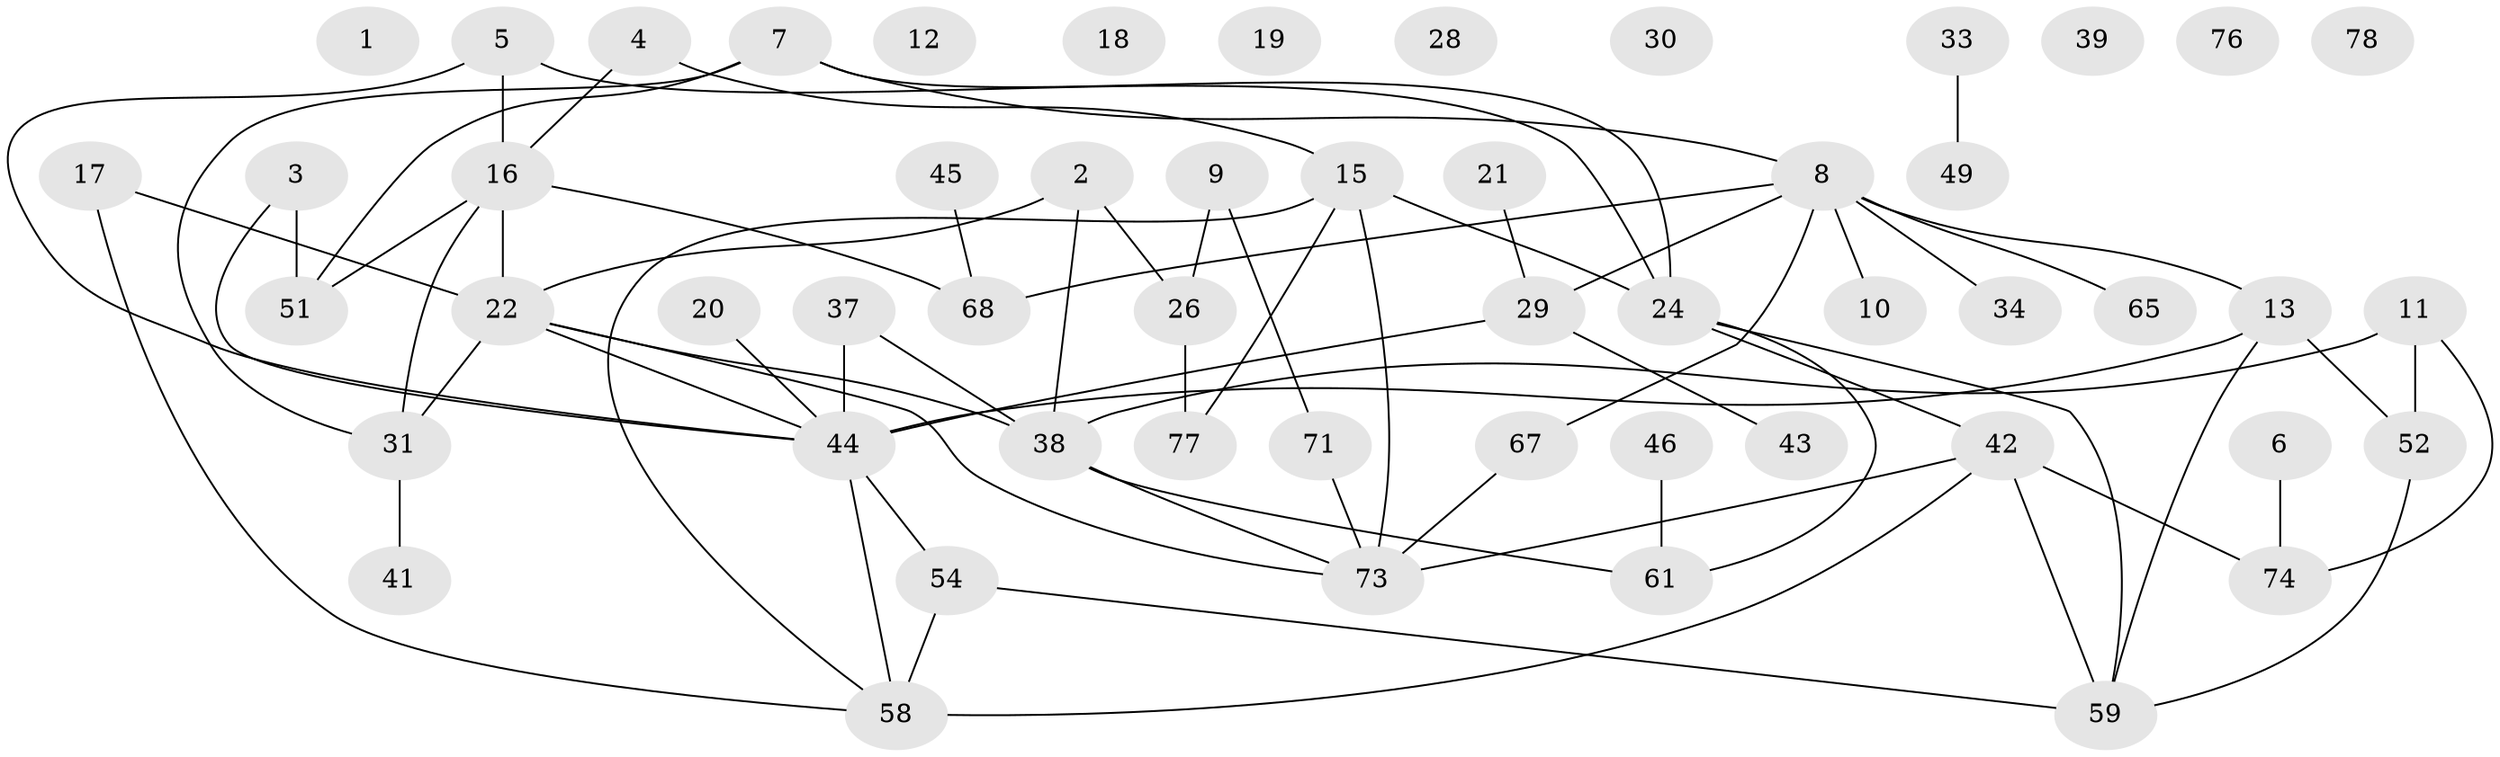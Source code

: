 // Generated by graph-tools (version 1.1) at 2025/23/03/03/25 07:23:29]
// undirected, 54 vertices, 71 edges
graph export_dot {
graph [start="1"]
  node [color=gray90,style=filled];
  1;
  2 [super="+81"];
  3 [super="+64"];
  4 [super="+25"];
  5;
  6;
  7 [super="+27"];
  8 [super="+14"];
  9 [super="+32"];
  10;
  11 [super="+56"];
  12;
  13 [super="+36"];
  15 [super="+23"];
  16 [super="+66"];
  17 [super="+40"];
  18;
  19;
  20;
  21 [super="+53"];
  22 [super="+57"];
  24 [super="+63"];
  26;
  28;
  29 [super="+48"];
  30;
  31 [super="+35"];
  33 [super="+75"];
  34;
  37;
  38 [super="+55"];
  39;
  41;
  42 [super="+60"];
  43;
  44 [super="+50"];
  45;
  46 [super="+47"];
  49;
  51;
  52;
  54 [super="+69"];
  58 [super="+72"];
  59 [super="+62"];
  61 [super="+70"];
  65;
  67;
  68;
  71 [super="+80"];
  73 [super="+82"];
  74;
  76;
  77 [super="+79"];
  78;
  2 -- 26;
  2 -- 38;
  2 -- 22;
  3 -- 44;
  3 -- 51;
  4 -- 15;
  4 -- 16;
  5 -- 16;
  5 -- 24;
  5 -- 44;
  6 -- 74;
  7 -- 24;
  7 -- 51;
  7 -- 31;
  7 -- 8;
  8 -- 10;
  8 -- 65;
  8 -- 34;
  8 -- 67;
  8 -- 68;
  8 -- 29;
  8 -- 13;
  9 -- 26;
  9 -- 71;
  11 -- 74;
  11 -- 52;
  11 -- 38;
  13 -- 52;
  13 -- 44 [weight=2];
  13 -- 59;
  15 -- 24;
  15 -- 58;
  15 -- 77;
  15 -- 73;
  16 -- 22 [weight=2];
  16 -- 51;
  16 -- 68;
  16 -- 31;
  17 -- 58;
  17 -- 22;
  20 -- 44;
  21 -- 29;
  22 -- 38;
  22 -- 73;
  22 -- 44;
  22 -- 31;
  24 -- 61;
  24 -- 59;
  24 -- 42;
  26 -- 77;
  29 -- 43;
  29 -- 44;
  31 -- 41;
  33 -- 49;
  37 -- 44;
  37 -- 38;
  38 -- 73;
  38 -- 61;
  42 -- 58 [weight=2];
  42 -- 59;
  42 -- 73;
  42 -- 74;
  44 -- 58;
  44 -- 54;
  45 -- 68;
  46 -- 61;
  52 -- 59;
  54 -- 58;
  54 -- 59;
  67 -- 73;
  71 -- 73;
}
